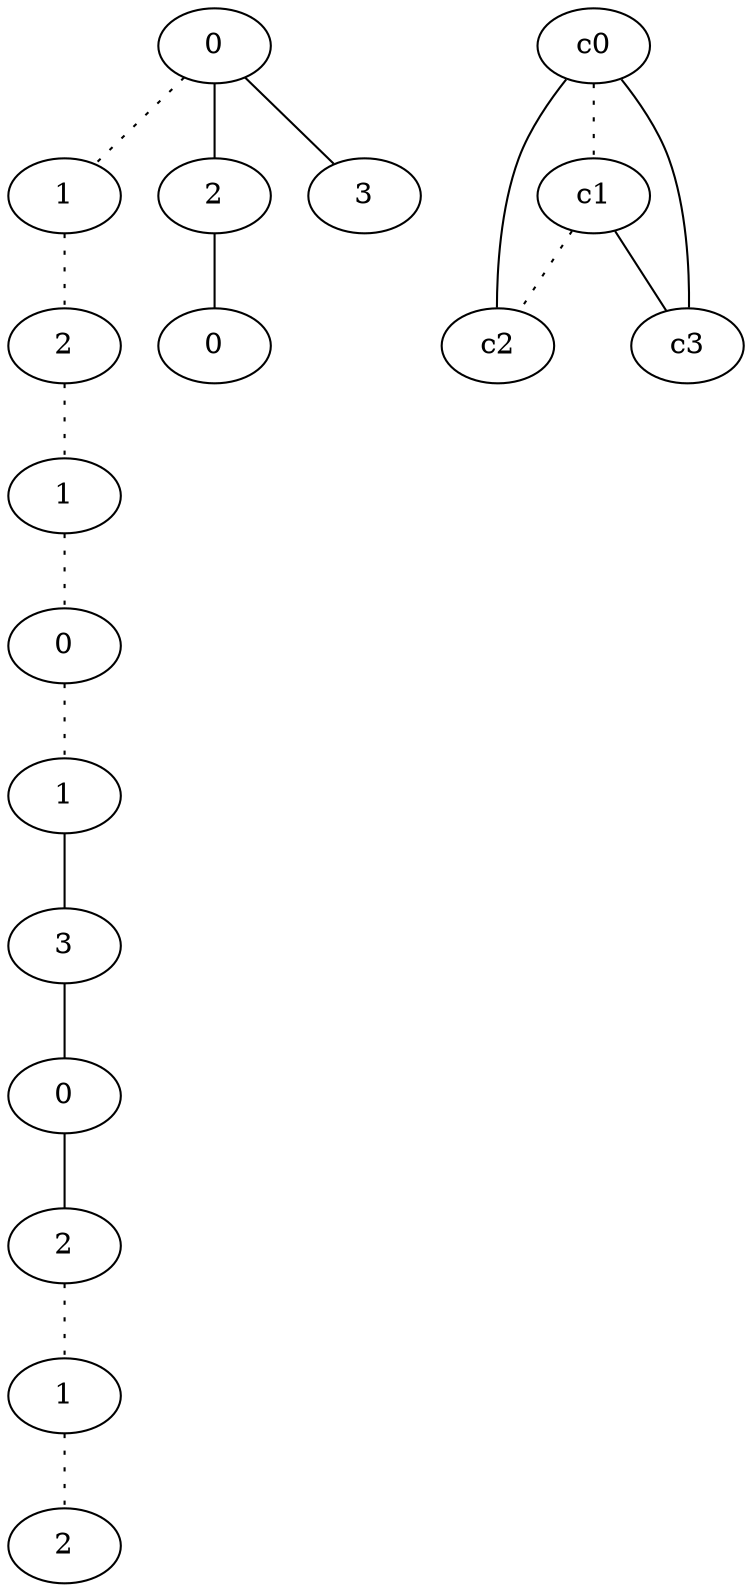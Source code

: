 graph {
a0[label=0];
a1[label=1];
a2[label=2];
a3[label=1];
a4[label=0];
a5[label=1];
a6[label=3];
a7[label=0];
a8[label=2];
a9[label=1];
a10[label=2];
a11[label=2];
a12[label=0];
a13[label=3];
a0 -- a1 [style=dotted];
a0 -- a11;
a0 -- a13;
a1 -- a2 [style=dotted];
a2 -- a3 [style=dotted];
a3 -- a4 [style=dotted];
a4 -- a5 [style=dotted];
a5 -- a6;
a6 -- a7;
a7 -- a8;
a8 -- a9 [style=dotted];
a9 -- a10 [style=dotted];
a11 -- a12;
c0 -- c1 [style=dotted];
c0 -- c2;
c0 -- c3;
c1 -- c2 [style=dotted];
c1 -- c3;
}

